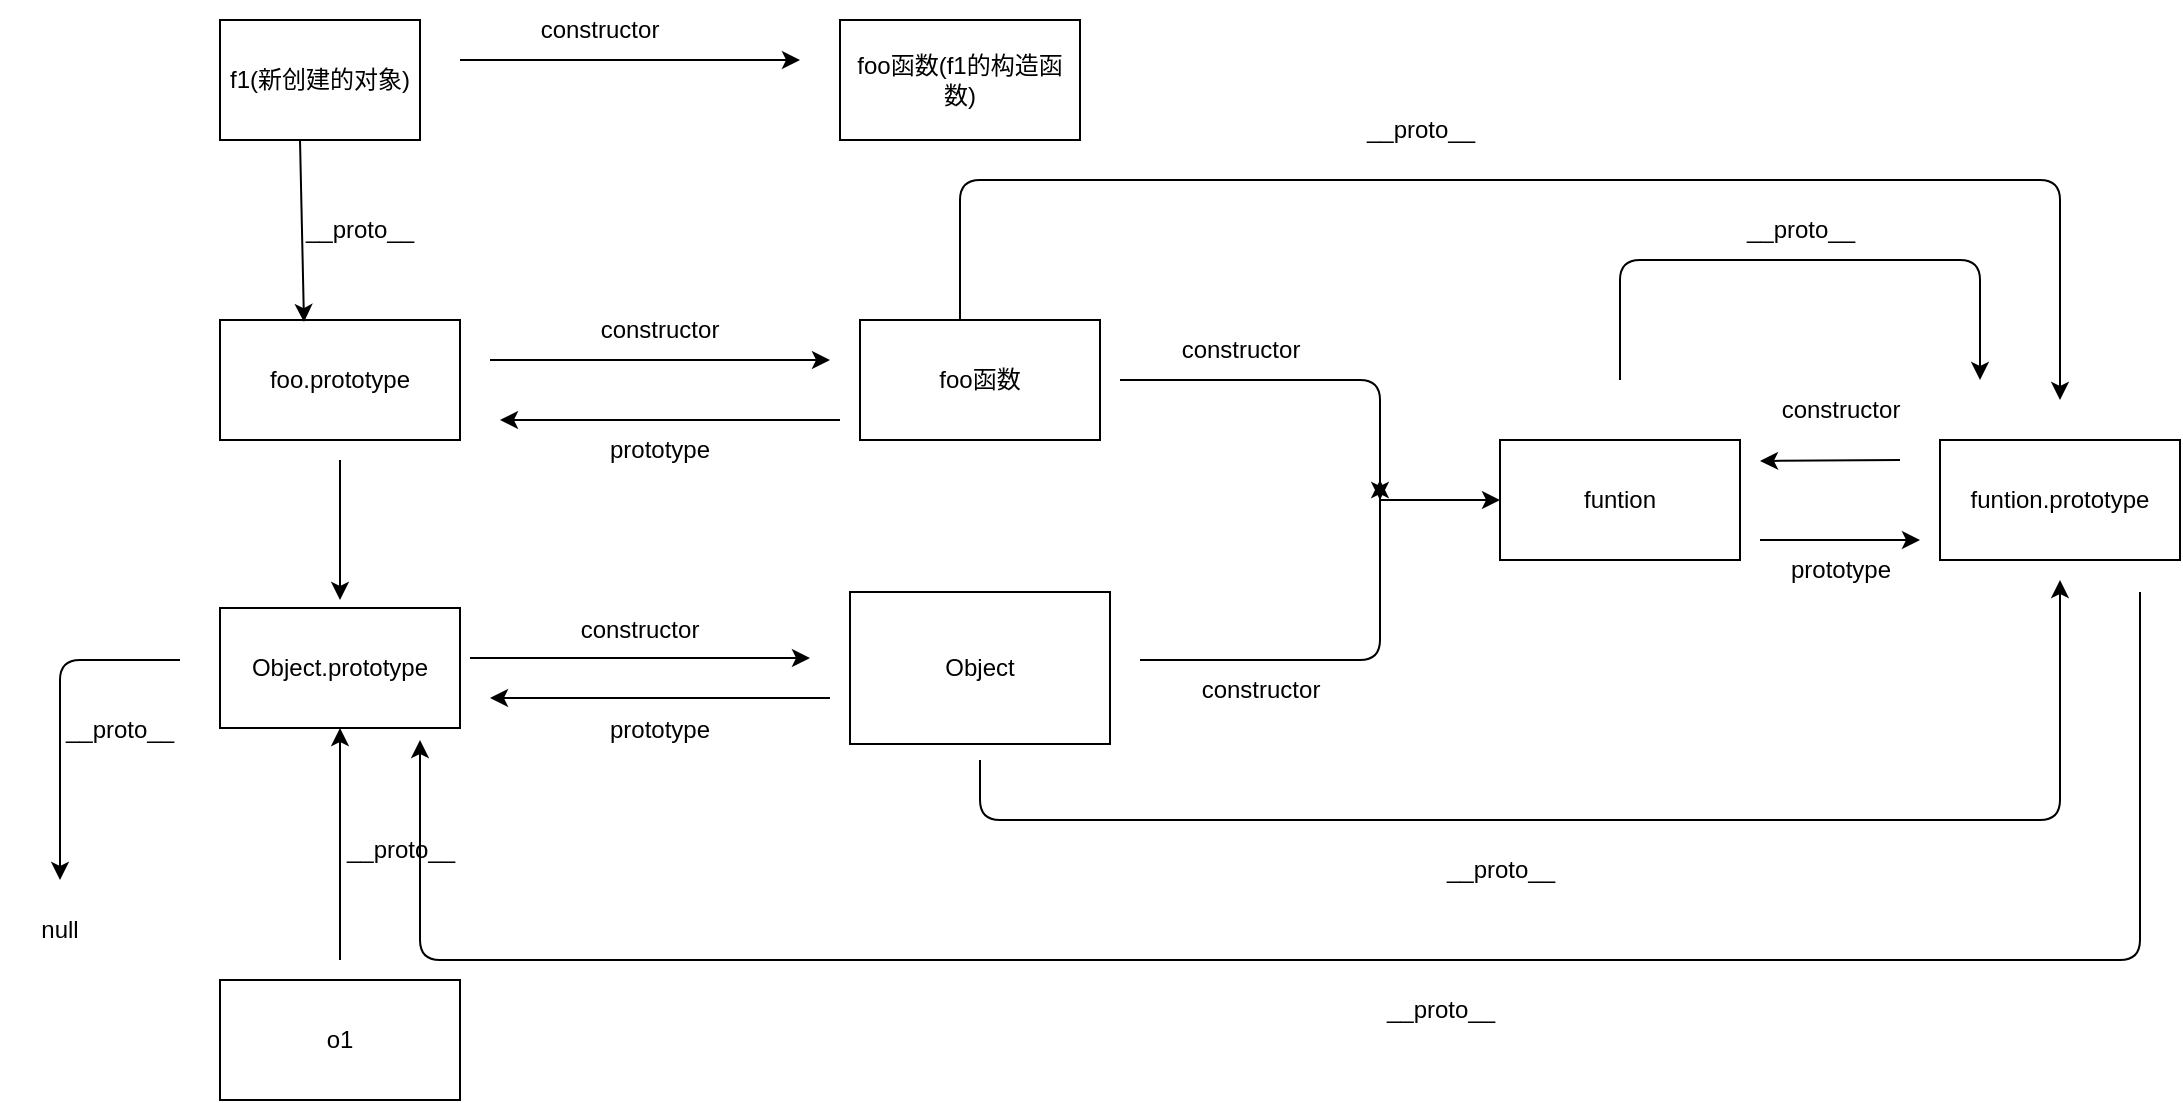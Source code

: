 <mxfile>
    <diagram id="gYB1bRsugyUEsceYfaoV" name="第 1 页">
        <mxGraphModel dx="998" dy="949" grid="1" gridSize="10" guides="1" tooltips="1" connect="1" arrows="1" fold="1" page="1" pageScale="1" pageWidth="3300" pageHeight="4681" math="0" shadow="0">
            <root>
                <mxCell id="0"/>
                <mxCell id="1" parent="0"/>
                <mxCell id="2" value="f1(新创建的对象)" style="rounded=0;whiteSpace=wrap;html=1;" vertex="1" parent="1">
                    <mxGeometry x="440" y="400" width="100" height="60" as="geometry"/>
                </mxCell>
                <mxCell id="3" value="" style="endArrow=classic;html=1;" edge="1" parent="1">
                    <mxGeometry width="50" height="50" relative="1" as="geometry">
                        <mxPoint x="560" y="420" as="sourcePoint"/>
                        <mxPoint x="730" y="420" as="targetPoint"/>
                    </mxGeometry>
                </mxCell>
                <mxCell id="4" value="foo函数(f1的构造函数)" style="rounded=0;whiteSpace=wrap;html=1;" vertex="1" parent="1">
                    <mxGeometry x="750" y="400" width="120" height="60" as="geometry"/>
                </mxCell>
                <mxCell id="5" value="constructor" style="text;html=1;align=center;verticalAlign=middle;whiteSpace=wrap;rounded=0;" vertex="1" parent="1">
                    <mxGeometry x="600" y="390" width="60" height="30" as="geometry"/>
                </mxCell>
                <mxCell id="6" value="foo.prototype" style="rounded=0;whiteSpace=wrap;html=1;" vertex="1" parent="1">
                    <mxGeometry x="440" y="550" width="120" height="60" as="geometry"/>
                </mxCell>
                <mxCell id="7" value="" style="endArrow=classic;html=1;entryX=0.35;entryY=0.017;entryDx=0;entryDy=0;entryPerimeter=0;" edge="1" parent="1" target="6">
                    <mxGeometry width="50" height="50" relative="1" as="geometry">
                        <mxPoint x="480" y="460" as="sourcePoint"/>
                        <mxPoint x="560" y="530" as="targetPoint"/>
                        <Array as="points"/>
                    </mxGeometry>
                </mxCell>
                <mxCell id="8" value="__proto__" style="text;html=1;align=center;verticalAlign=middle;whiteSpace=wrap;rounded=0;" vertex="1" parent="1">
                    <mxGeometry x="480" y="490" width="60" height="30" as="geometry"/>
                </mxCell>
                <mxCell id="9" value="foo函数" style="rounded=0;whiteSpace=wrap;html=1;" vertex="1" parent="1">
                    <mxGeometry x="760" y="550" width="120" height="60" as="geometry"/>
                </mxCell>
                <mxCell id="11" value="constructor" style="text;html=1;align=center;verticalAlign=middle;whiteSpace=wrap;rounded=0;" vertex="1" parent="1">
                    <mxGeometry x="630" y="540" width="60" height="30" as="geometry"/>
                </mxCell>
                <mxCell id="12" value="" style="endArrow=classic;html=1;" edge="1" parent="1">
                    <mxGeometry width="50" height="50" relative="1" as="geometry">
                        <mxPoint x="575" y="570" as="sourcePoint"/>
                        <mxPoint x="745" y="570" as="targetPoint"/>
                    </mxGeometry>
                </mxCell>
                <mxCell id="13" value="" style="endArrow=classic;html=1;" edge="1" parent="1">
                    <mxGeometry width="50" height="50" relative="1" as="geometry">
                        <mxPoint x="750" y="600" as="sourcePoint"/>
                        <mxPoint x="580" y="600" as="targetPoint"/>
                    </mxGeometry>
                </mxCell>
                <mxCell id="15" value="prototype" style="text;html=1;align=center;verticalAlign=middle;whiteSpace=wrap;rounded=0;" vertex="1" parent="1">
                    <mxGeometry x="630" y="600" width="60" height="30" as="geometry"/>
                </mxCell>
                <mxCell id="17" value="" style="endArrow=classic;html=1;" edge="1" parent="1">
                    <mxGeometry width="50" height="50" relative="1" as="geometry">
                        <mxPoint x="500" y="620" as="sourcePoint"/>
                        <mxPoint x="500" y="690" as="targetPoint"/>
                    </mxGeometry>
                </mxCell>
                <mxCell id="18" value="Object.prototype" style="rounded=0;whiteSpace=wrap;html=1;" vertex="1" parent="1">
                    <mxGeometry x="440" y="694" width="120" height="60" as="geometry"/>
                </mxCell>
                <mxCell id="19" value="" style="endArrow=classic;html=1;" edge="1" parent="1">
                    <mxGeometry width="50" height="50" relative="1" as="geometry">
                        <mxPoint x="420" y="720" as="sourcePoint"/>
                        <mxPoint x="360" y="830" as="targetPoint"/>
                        <Array as="points">
                            <mxPoint x="360" y="720"/>
                        </Array>
                    </mxGeometry>
                </mxCell>
                <mxCell id="20" value="null" style="text;html=1;align=center;verticalAlign=middle;whiteSpace=wrap;rounded=0;" vertex="1" parent="1">
                    <mxGeometry x="330" y="840" width="60" height="30" as="geometry"/>
                </mxCell>
                <mxCell id="21" value="__proto__" style="text;html=1;align=center;verticalAlign=middle;whiteSpace=wrap;rounded=0;" vertex="1" parent="1">
                    <mxGeometry x="360" y="740" width="60" height="30" as="geometry"/>
                </mxCell>
                <mxCell id="22" value="constructor" style="text;html=1;align=center;verticalAlign=middle;whiteSpace=wrap;rounded=0;" vertex="1" parent="1">
                    <mxGeometry x="620" y="690" width="60" height="30" as="geometry"/>
                </mxCell>
                <mxCell id="23" value="" style="endArrow=classic;html=1;" edge="1" parent="1">
                    <mxGeometry width="50" height="50" relative="1" as="geometry">
                        <mxPoint x="565" y="719" as="sourcePoint"/>
                        <mxPoint x="735" y="719" as="targetPoint"/>
                    </mxGeometry>
                </mxCell>
                <mxCell id="24" value="Object" style="rounded=0;whiteSpace=wrap;html=1;" vertex="1" parent="1">
                    <mxGeometry x="755" y="686" width="130" height="76" as="geometry"/>
                </mxCell>
                <mxCell id="25" value="prototype" style="text;html=1;align=center;verticalAlign=middle;whiteSpace=wrap;rounded=0;" vertex="1" parent="1">
                    <mxGeometry x="630" y="740" width="60" height="30" as="geometry"/>
                </mxCell>
                <mxCell id="27" value="" style="endArrow=classic;html=1;" edge="1" parent="1">
                    <mxGeometry width="50" height="50" relative="1" as="geometry">
                        <mxPoint x="745" y="739" as="sourcePoint"/>
                        <mxPoint x="575" y="739" as="targetPoint"/>
                    </mxGeometry>
                </mxCell>
                <mxCell id="28" value="o1" style="rounded=0;whiteSpace=wrap;html=1;" vertex="1" parent="1">
                    <mxGeometry x="440" y="880" width="120" height="60" as="geometry"/>
                </mxCell>
                <mxCell id="30" value="" style="endArrow=classic;html=1;" edge="1" parent="1">
                    <mxGeometry width="50" height="50" relative="1" as="geometry">
                        <mxPoint x="500" y="870" as="sourcePoint"/>
                        <mxPoint x="500" y="754" as="targetPoint"/>
                    </mxGeometry>
                </mxCell>
                <mxCell id="31" value="__proto__" style="text;html=1;align=center;verticalAlign=middle;resizable=0;points=[];autosize=1;strokeColor=none;fillColor=none;" vertex="1" parent="1">
                    <mxGeometry x="490" y="800" width="80" height="30" as="geometry"/>
                </mxCell>
                <mxCell id="32" value="" style="endArrow=classic;html=1;" edge="1" parent="1">
                    <mxGeometry width="50" height="50" relative="1" as="geometry">
                        <mxPoint x="890" y="580" as="sourcePoint"/>
                        <mxPoint x="1020" y="640" as="targetPoint"/>
                        <Array as="points">
                            <mxPoint x="1020" y="580"/>
                        </Array>
                    </mxGeometry>
                </mxCell>
                <mxCell id="33" value="constructor" style="text;html=1;align=center;verticalAlign=middle;resizable=0;points=[];autosize=1;strokeColor=none;fillColor=none;" vertex="1" parent="1">
                    <mxGeometry x="910" y="550" width="80" height="30" as="geometry"/>
                </mxCell>
                <mxCell id="34" value="" style="endArrow=classic;html=1;" edge="1" parent="1">
                    <mxGeometry width="50" height="50" relative="1" as="geometry">
                        <mxPoint x="900" y="720" as="sourcePoint"/>
                        <mxPoint x="1020" y="630" as="targetPoint"/>
                        <Array as="points">
                            <mxPoint x="1020" y="720"/>
                        </Array>
                    </mxGeometry>
                </mxCell>
                <mxCell id="35" value="constructor" style="text;html=1;align=center;verticalAlign=middle;resizable=0;points=[];autosize=1;strokeColor=none;fillColor=none;" vertex="1" parent="1">
                    <mxGeometry x="920" y="720" width="80" height="30" as="geometry"/>
                </mxCell>
                <mxCell id="37" value="" style="endArrow=classic;html=1;" edge="1" parent="1">
                    <mxGeometry width="50" height="50" relative="1" as="geometry">
                        <mxPoint x="1020" y="640" as="sourcePoint"/>
                        <mxPoint x="1080" y="640" as="targetPoint"/>
                    </mxGeometry>
                </mxCell>
                <mxCell id="38" value="funtion" style="whiteSpace=wrap;html=1;" vertex="1" parent="1">
                    <mxGeometry x="1080" y="610" width="120" height="60" as="geometry"/>
                </mxCell>
                <mxCell id="39" value="funtion.prototype" style="whiteSpace=wrap;html=1;" vertex="1" parent="1">
                    <mxGeometry x="1300" y="610" width="120" height="60" as="geometry"/>
                </mxCell>
                <mxCell id="40" value="" style="endArrow=classic;html=1;" edge="1" parent="1">
                    <mxGeometry width="50" height="50" relative="1" as="geometry">
                        <mxPoint x="1210" y="660" as="sourcePoint"/>
                        <mxPoint x="1290" y="660" as="targetPoint"/>
                    </mxGeometry>
                </mxCell>
                <mxCell id="41" value="constructor" style="text;html=1;align=center;verticalAlign=middle;resizable=0;points=[];autosize=1;strokeColor=none;fillColor=none;" vertex="1" parent="1">
                    <mxGeometry x="1210" y="580" width="80" height="30" as="geometry"/>
                </mxCell>
                <mxCell id="42" value="" style="endArrow=classic;html=1;" edge="1" parent="1">
                    <mxGeometry width="50" height="50" relative="1" as="geometry">
                        <mxPoint x="1280" y="620" as="sourcePoint"/>
                        <mxPoint x="1210" y="620.5" as="targetPoint"/>
                    </mxGeometry>
                </mxCell>
                <mxCell id="43" value="prototype" style="text;html=1;align=center;verticalAlign=middle;resizable=0;points=[];autosize=1;strokeColor=none;fillColor=none;" vertex="1" parent="1">
                    <mxGeometry x="1215" y="660" width="70" height="30" as="geometry"/>
                </mxCell>
                <mxCell id="44" value="" style="endArrow=classic;html=1;" edge="1" parent="1">
                    <mxGeometry width="50" height="50" relative="1" as="geometry">
                        <mxPoint x="810" y="550" as="sourcePoint"/>
                        <mxPoint x="1360" y="590" as="targetPoint"/>
                        <Array as="points">
                            <mxPoint x="810" y="480"/>
                            <mxPoint x="1360" y="480"/>
                        </Array>
                    </mxGeometry>
                </mxCell>
                <mxCell id="45" value="__proto__" style="text;html=1;align=center;verticalAlign=middle;resizable=0;points=[];autosize=1;strokeColor=none;fillColor=none;" vertex="1" parent="1">
                    <mxGeometry x="1000" y="440" width="80" height="30" as="geometry"/>
                </mxCell>
                <mxCell id="46" value="" style="endArrow=classic;html=1;" edge="1" parent="1">
                    <mxGeometry width="50" height="50" relative="1" as="geometry">
                        <mxPoint x="1140" y="580" as="sourcePoint"/>
                        <mxPoint x="1320" y="580" as="targetPoint"/>
                        <Array as="points">
                            <mxPoint x="1140" y="520"/>
                            <mxPoint x="1320" y="520"/>
                        </Array>
                    </mxGeometry>
                </mxCell>
                <mxCell id="47" value="__proto__" style="text;html=1;align=center;verticalAlign=middle;resizable=0;points=[];autosize=1;strokeColor=none;fillColor=none;" vertex="1" parent="1">
                    <mxGeometry x="1190" y="490" width="80" height="30" as="geometry"/>
                </mxCell>
                <mxCell id="48" value="__proto__" style="text;html=1;align=center;verticalAlign=middle;resizable=0;points=[];autosize=1;strokeColor=none;fillColor=none;" vertex="1" parent="1">
                    <mxGeometry x="1040" y="810" width="80" height="30" as="geometry"/>
                </mxCell>
                <mxCell id="49" value="" style="endArrow=classic;html=1;" edge="1" parent="1">
                    <mxGeometry width="50" height="50" relative="1" as="geometry">
                        <mxPoint x="820" y="770" as="sourcePoint"/>
                        <mxPoint x="1360" y="680" as="targetPoint"/>
                        <Array as="points">
                            <mxPoint x="820" y="800"/>
                            <mxPoint x="1360" y="800"/>
                        </Array>
                    </mxGeometry>
                </mxCell>
                <mxCell id="50" value="" style="edgeStyle=none;orthogonalLoop=1;jettySize=auto;html=1;" edge="1" parent="1">
                    <mxGeometry width="100" relative="1" as="geometry">
                        <mxPoint x="1400" y="686" as="sourcePoint"/>
                        <mxPoint x="540" y="760" as="targetPoint"/>
                        <Array as="points">
                            <mxPoint x="1400" y="870"/>
                            <mxPoint x="540" y="870"/>
                        </Array>
                    </mxGeometry>
                </mxCell>
                <mxCell id="51" value="__proto__" style="text;html=1;align=center;verticalAlign=middle;resizable=0;points=[];autosize=1;strokeColor=none;fillColor=none;" vertex="1" parent="1">
                    <mxGeometry x="1010" y="880" width="80" height="30" as="geometry"/>
                </mxCell>
            </root>
        </mxGraphModel>
    </diagram>
</mxfile>